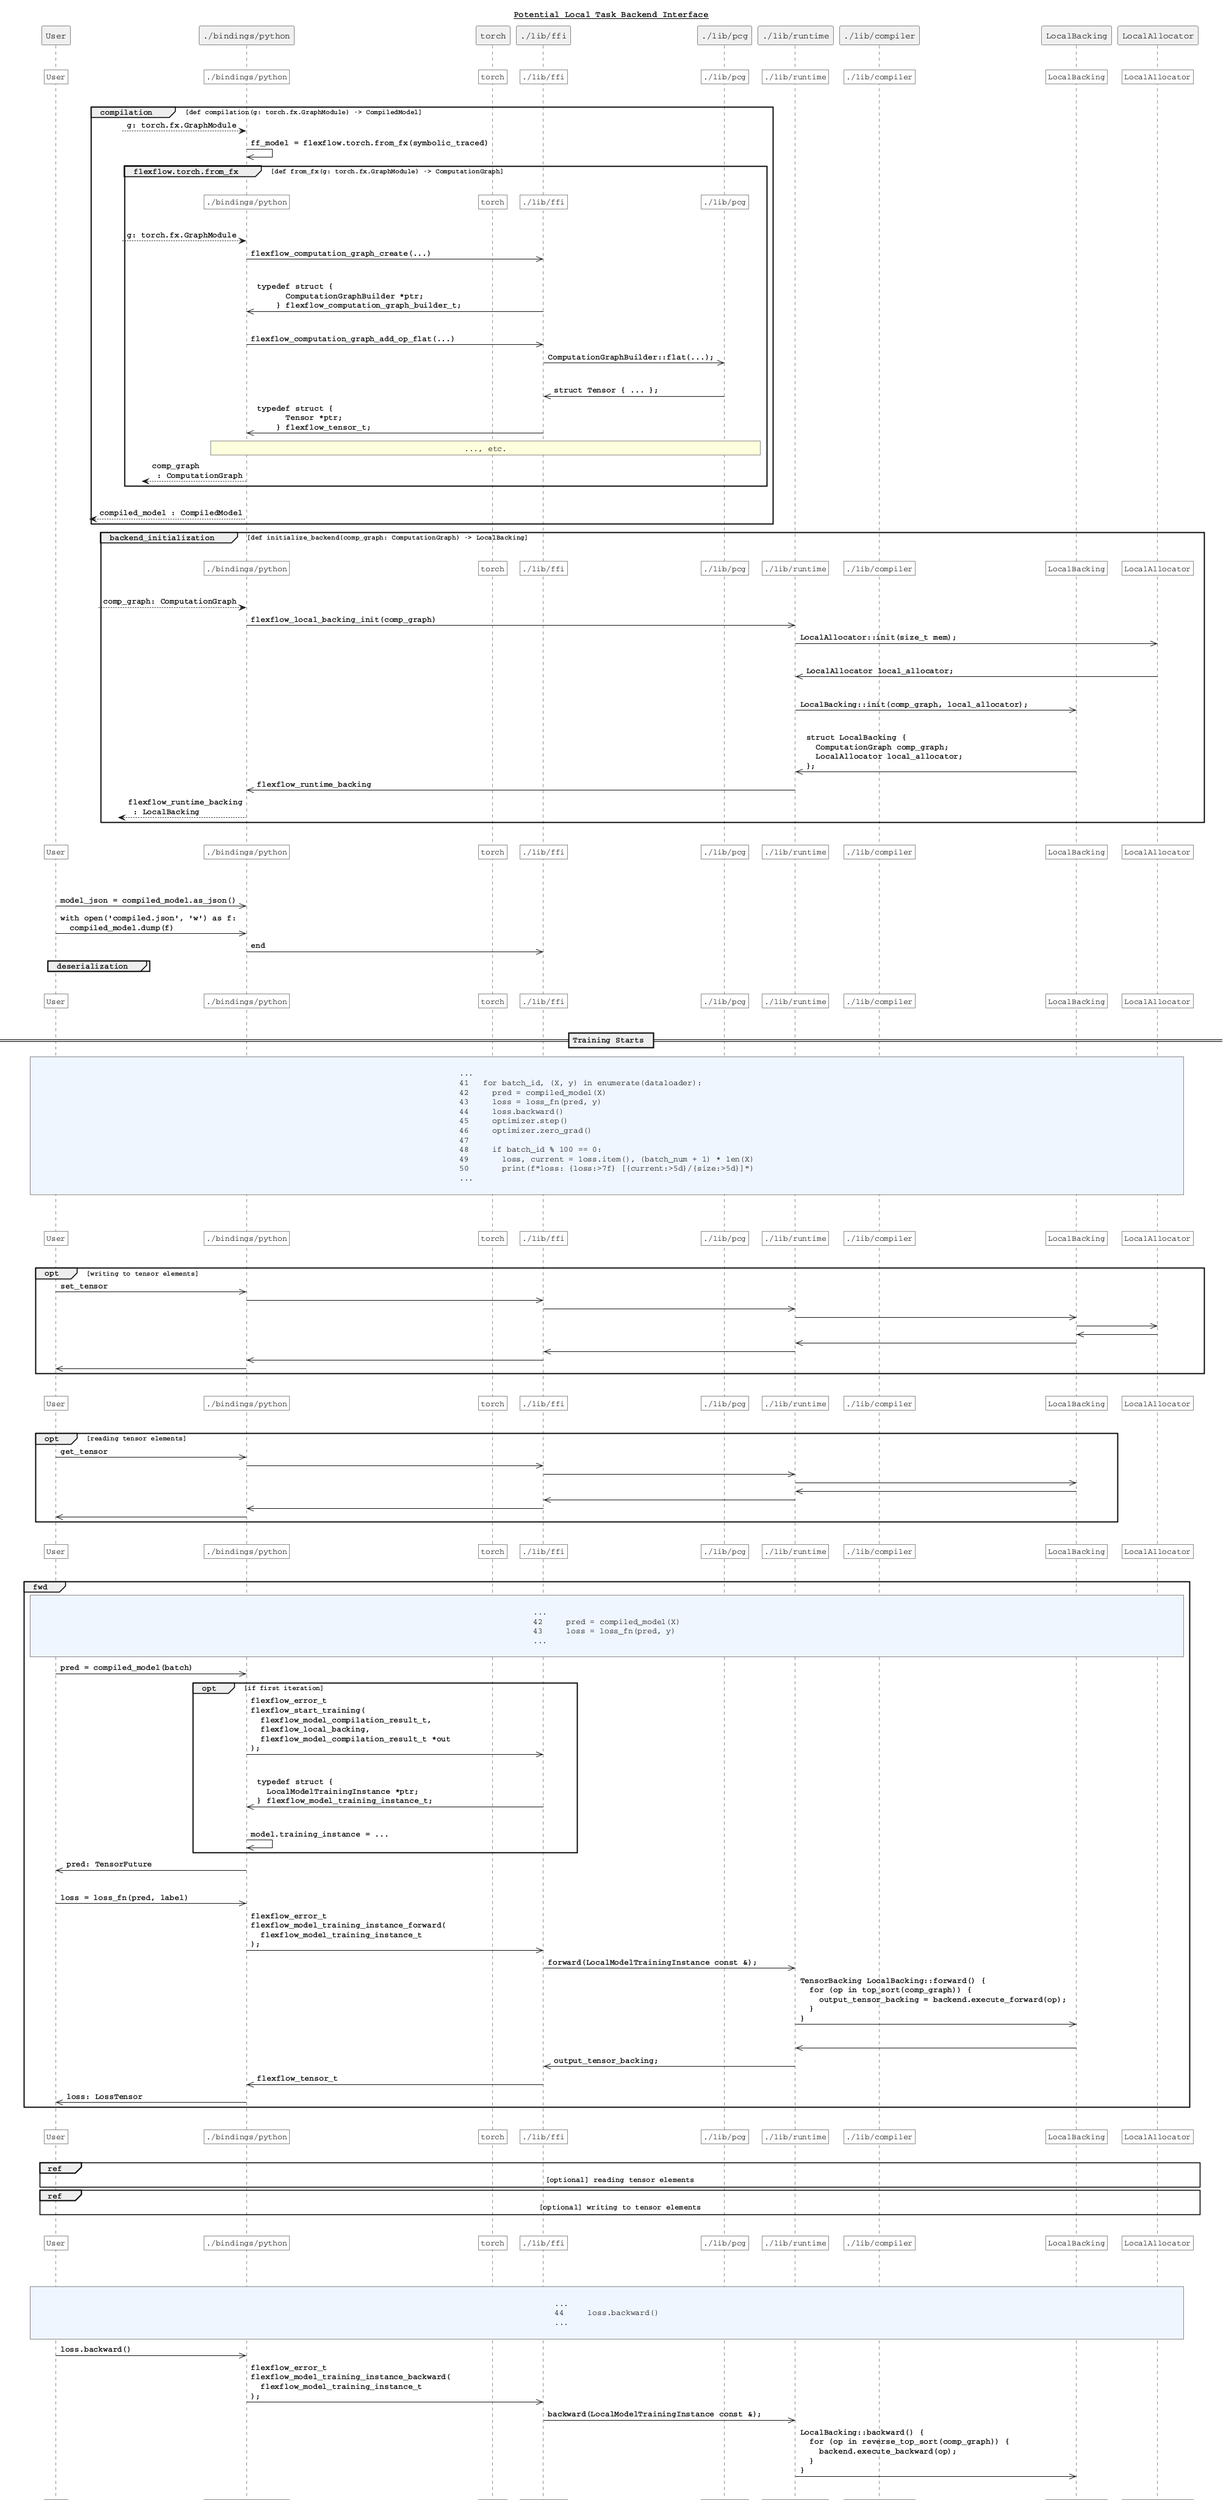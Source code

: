@startuml local-task-tracing

title __**Potential Local Task Backend Interface**__

!$user = "User"
!$python = "./bindings/python"
!$torch = "torch"
!$ffi = "./lib/ffi"
!$pcg = "./lib/pcg"
!$runtime = "./lib/runtime"
!$compiler = "./lib/compiler"
!$localBacking = "LocalBacking"
!$localAllocator = "LocalAllocator"
!$participantBGColor = "#FFFFFF"
!$codeColor = "#F0F6FF"

skinparam defaultFontName Courier
skinparam defaultFontStyle bold
skinparam arrowFontStyle bold
skinparam responseMessageBelowArrow true
skinparam sequenceMessageAlign left
skinparam sequenceReferenceAlign left
skinparam sequenceReferenceFontStyle bold
skinparam participantBackgroundColor #F0F0F0

participant U as "$user"
participant P as "$python"
participant T as "$torch"
participant F as "$ffi"
participant G as "$pcg"
participant R as "$runtime"
participant C as "$compiler"
participant B as "$localBacking"
participant L as "$localAllocator"

!function $get_idx($participant)
  !if ($participant == "$user")
    !return 0
  !elseif ($participant == "$python")
    !return 1
  !elseif ($participant == "$torch")
    !return 2
  !elseif ($participant == "$ffi")
    !return 3
  !elseif ($participant == "$pcg")
    !return 4
  !elseif ($participant == "$runtime")
    !return 5
  !elseif ($participant == "$compiler")
    !return 6
  !elseif ($participant == "$localBacking")
    !return 7
  !elseif ($participant == "$localAllocator")
    !return 8
  !endif
!endfunction

!procedure $remind_participants($start="$user", $end="$localAllocator")
  |||
  !$start_idx = $get_idx($start)
  !$end_idx = $get_idx($end) + 1
  !if ($start_idx <= 0 && $end_idx > 0)
    rnote over U $participantBGColor: $user
  !endif
  !if ($start_idx <= 1 && $end_idx > 1)
    /rnote over P $participantBGColor: $python
  !endif
  !if ($start_idx <= 2 && $end_idx > 2)
    /rnote over T $participantBGColor: $torch
  !endif
  !if ($start_idx <= 3 && $end_idx > 3)
    /rnote over F $participantBGColor: $ffi
  !endif
  !if ($start_idx <= 4 && $end_idx > 4)
    /rnote over G $participantBGColor: $pcg
  !endif
  !if ($start_idx <= 5 && $end_idx > 5)
    /rnote over R $participantBGColor: $runtime
  !endif
  !if ($start_idx <= 6 && $end_idx > 6)
    /rnote over C $participantBGColor: $compiler
  !endif
  !if ($start_idx <= 7 && $end_idx > 7)
    /rnote over B $participantBGColor: $localBacking
  !endif
  !if ($start_idx <= 8 && $end_idx > 8)
    /rnote over L $participantBGColor: $localAllocator
  !endif
  |||
!endprocedure


$remind_participants()

group compilation [def compilation(g: torch.fx.GraphModule) -> CompiledModel]

    ?-->P: g: torch.fx.GraphModule

    P->>P:\
  ff_model = flexflow.torch.from_fx(symbolic_traced)

    group flexflow.torch.from_fx [def from_fx(g: torch.fx.GraphModule) -> ComputationGraph]
      $remind_participants("$python", "$pcg")

      ?-->P: g: torch.fx.GraphModule

      P->>F: flexflow_computation_graph_create(...)
    
      |||

      F->>P:\
    typedef struct {\l\
      ComputationGraphBuilder *ptr;\l\
    } flexflow_computation_graph_builder_t;

      |||

      P->>F: flexflow_computation_graph_add_op_flat(...)

      F->>G:\
    ComputationGraphBuilder::flat(...);

      |||

      G->>F:\
    struct Tensor { ... };

      F->>P:\
    typedef struct {\l\
      Tensor *ptr;\l\
    } flexflow_tensor_t;

      rnote over P, G
        ..., etc.
      end note

      ?<--P: comp_graph\l : ComputationGraph
    end

    |||

?<--P: compiled_model : CompiledModel

end

group backend_initialization [def initialize_backend(comp_graph: ComputationGraph) -> LocalBacking]
  $remind_participants("$python", "$localAllocator")

  ?-->P: comp_graph: ComputationGraph

  P->>R: flexflow_local_backing_init(comp_graph)

  R->>L: LocalAllocator::init(size_t mem);

  |||

  L->>R: LocalAllocator local_allocator; 

  |||

  R->>B: LocalBacking::init(comp_graph, local_allocator);

  |||

  B->>R:\
struct LocalBacking {\l\
  ComputationGraph comp_graph;\l\
  LocalAllocator local_allocator;\l\
};

  R->>P:\
  flexflow_runtime_backing
  
  ?<--P: flexflow_runtime_backing\l : LocalBacking
end


$remind_participants()

group serialization
  U->>P:\
  model_json = compiled_model.as_json()

  U->>P:\
with open('compiled.json', 'w') as f:\l\
  compiled_model.dump(f)

  P->>F:\
end

group deserialization

end

$remind_participants()

== Training Starts ==

rnote across $codeColor

...
41   for batch_id, (X, y) in enumerate(dataloader):
42     pred = compiled_model(X)
43     loss = loss_fn(pred, y)
44     loss.backward()
45     optimizer.step()
46     optimizer.zero_grad()
47     
48     if batch_id % 100 == 0:
49       loss, current = loss.item(), (batch_num + 1) * len(X)
50       print(f"loss: {loss:>7f} [{current:>5d}/{size:>5d}]")
...

end note

loop training loop

  $remind_participants()

  opt writing to tensor elements
      U->>P: set_tensor
      P->>F:
      F->>R:
      R->>B:
      B->>L:
      L->>B:
      B->>R:
      R->>F:
      F->>P:
      P->>U:
  end

  $remind_participants()

  opt reading tensor elements
      U->>P: get_tensor
      P->>F:
      F->>R: 
      R->>B:
      B->>R:
      R->>F:
      F->>P:
      P->>U:
  end

  $remind_participants()

  group fwd

rnote across $codeColor

...
42     pred = compiled_model(X)
43     loss = loss_fn(pred, y)
...

end note

    U->>P:\
pred = compiled_model(batch)

    opt if first iteration
      P->>F:\
flexflow_error_t\l\
flexflow_start_training(\l\
  flexflow_model_compilation_result_t,\l\
  flexflow_local_backing,\l\
  flexflow_model_compilation_result_t *out\l\
);

      |||

      F->>P:\
typedef struct {\l\
  LocalModelTrainingInstance *ptr;\l\
} flexflow_model_training_instance_t;

      |||

      P->>P: model.training_instance = ...
    end

    P->>U:\
pred: TensorFuture

    |||

    U->>P:\
loss = loss_fn(pred, label)

    P->>F:\
flexflow_error_t\l\
flexflow_model_training_instance_forward(\l\
  flexflow_model_training_instance_t\l\
);

    F->>R:\
forward(LocalModelTrainingInstance const &);

    R->>B:\
TensorBacking LocalBacking::forward() {\l\
  for (op in top_sort(comp_graph)) {\l\
    output_tensor_backing = backend.execute_forward(op);\l\
  }\l\
}

    |||

    B->>R:

    R->>F:\
    output_tensor_backing;

    F->>P:\
flexflow_tensor_t

    P->>U:\
loss: LossTensor

  end

  $remind_participants()

  ref over U, L
    [optional] reading tensor elements
  end

  ref over U, L
    [optional] writing to tensor elements
  end

  $remind_participants()

  group bwd

rnote across $codeColor

...
44     loss.backward()
...

end note

  U->>P:\
loss.backward()

  P->>F:\
flexflow_error_t\l\
flexflow_model_training_instance_backward(\l\
  flexflow_model_training_instance_t\l\
);

  F->>R:\
backward(LocalModelTrainingInstance const &);

    R->>B:\
LocalBacking::backward() {\l\
  for (op in reverse_top_sort(comp_graph)) {\l\
    backend.execute_backward(op);\l\
  }\l\
}

  $remind_participants()

  ref over U, L
    [optional] reading tensor elements
  end

  ref over U, L
    [optional] writing to tensor elements
  end

  $remind_participants()

  group update

rnote across $codeColor

...
45     optimizer.step()
46     optimizer.zero_grad()
...

end note

  $remind_participants()

  U->>P:\
optimizer.step()

  U->>P:\
optimizer.zero_grad()

  P->>F:\
flexflow_error_t\l\
flexflow_model_training_instance_update(\l\
  flexflow_model_training_instance_t\l\
);

  F->>R:\
update(LocalModelTrainingInstance const &);

    R->>B:\
TensorBacking LocalBacking::update() {\l\
  for (op in top_sort(comp_graph)) {\l\
    backend.execute_update(op);\l\
  }\l\
}

end

$remind_participants()

== Training Stops ==

U->>P:\
<compiled_model goes out of scope>

P->>F:\
flexflow_error_t\l\
flexflow_stop_training(\l\
  flexflow_model_training_instance_t\l\
);

F->>R:\
deallocate(LocalModelTrainingInstance)

R->>L:\
~Allocator()


@enduml

